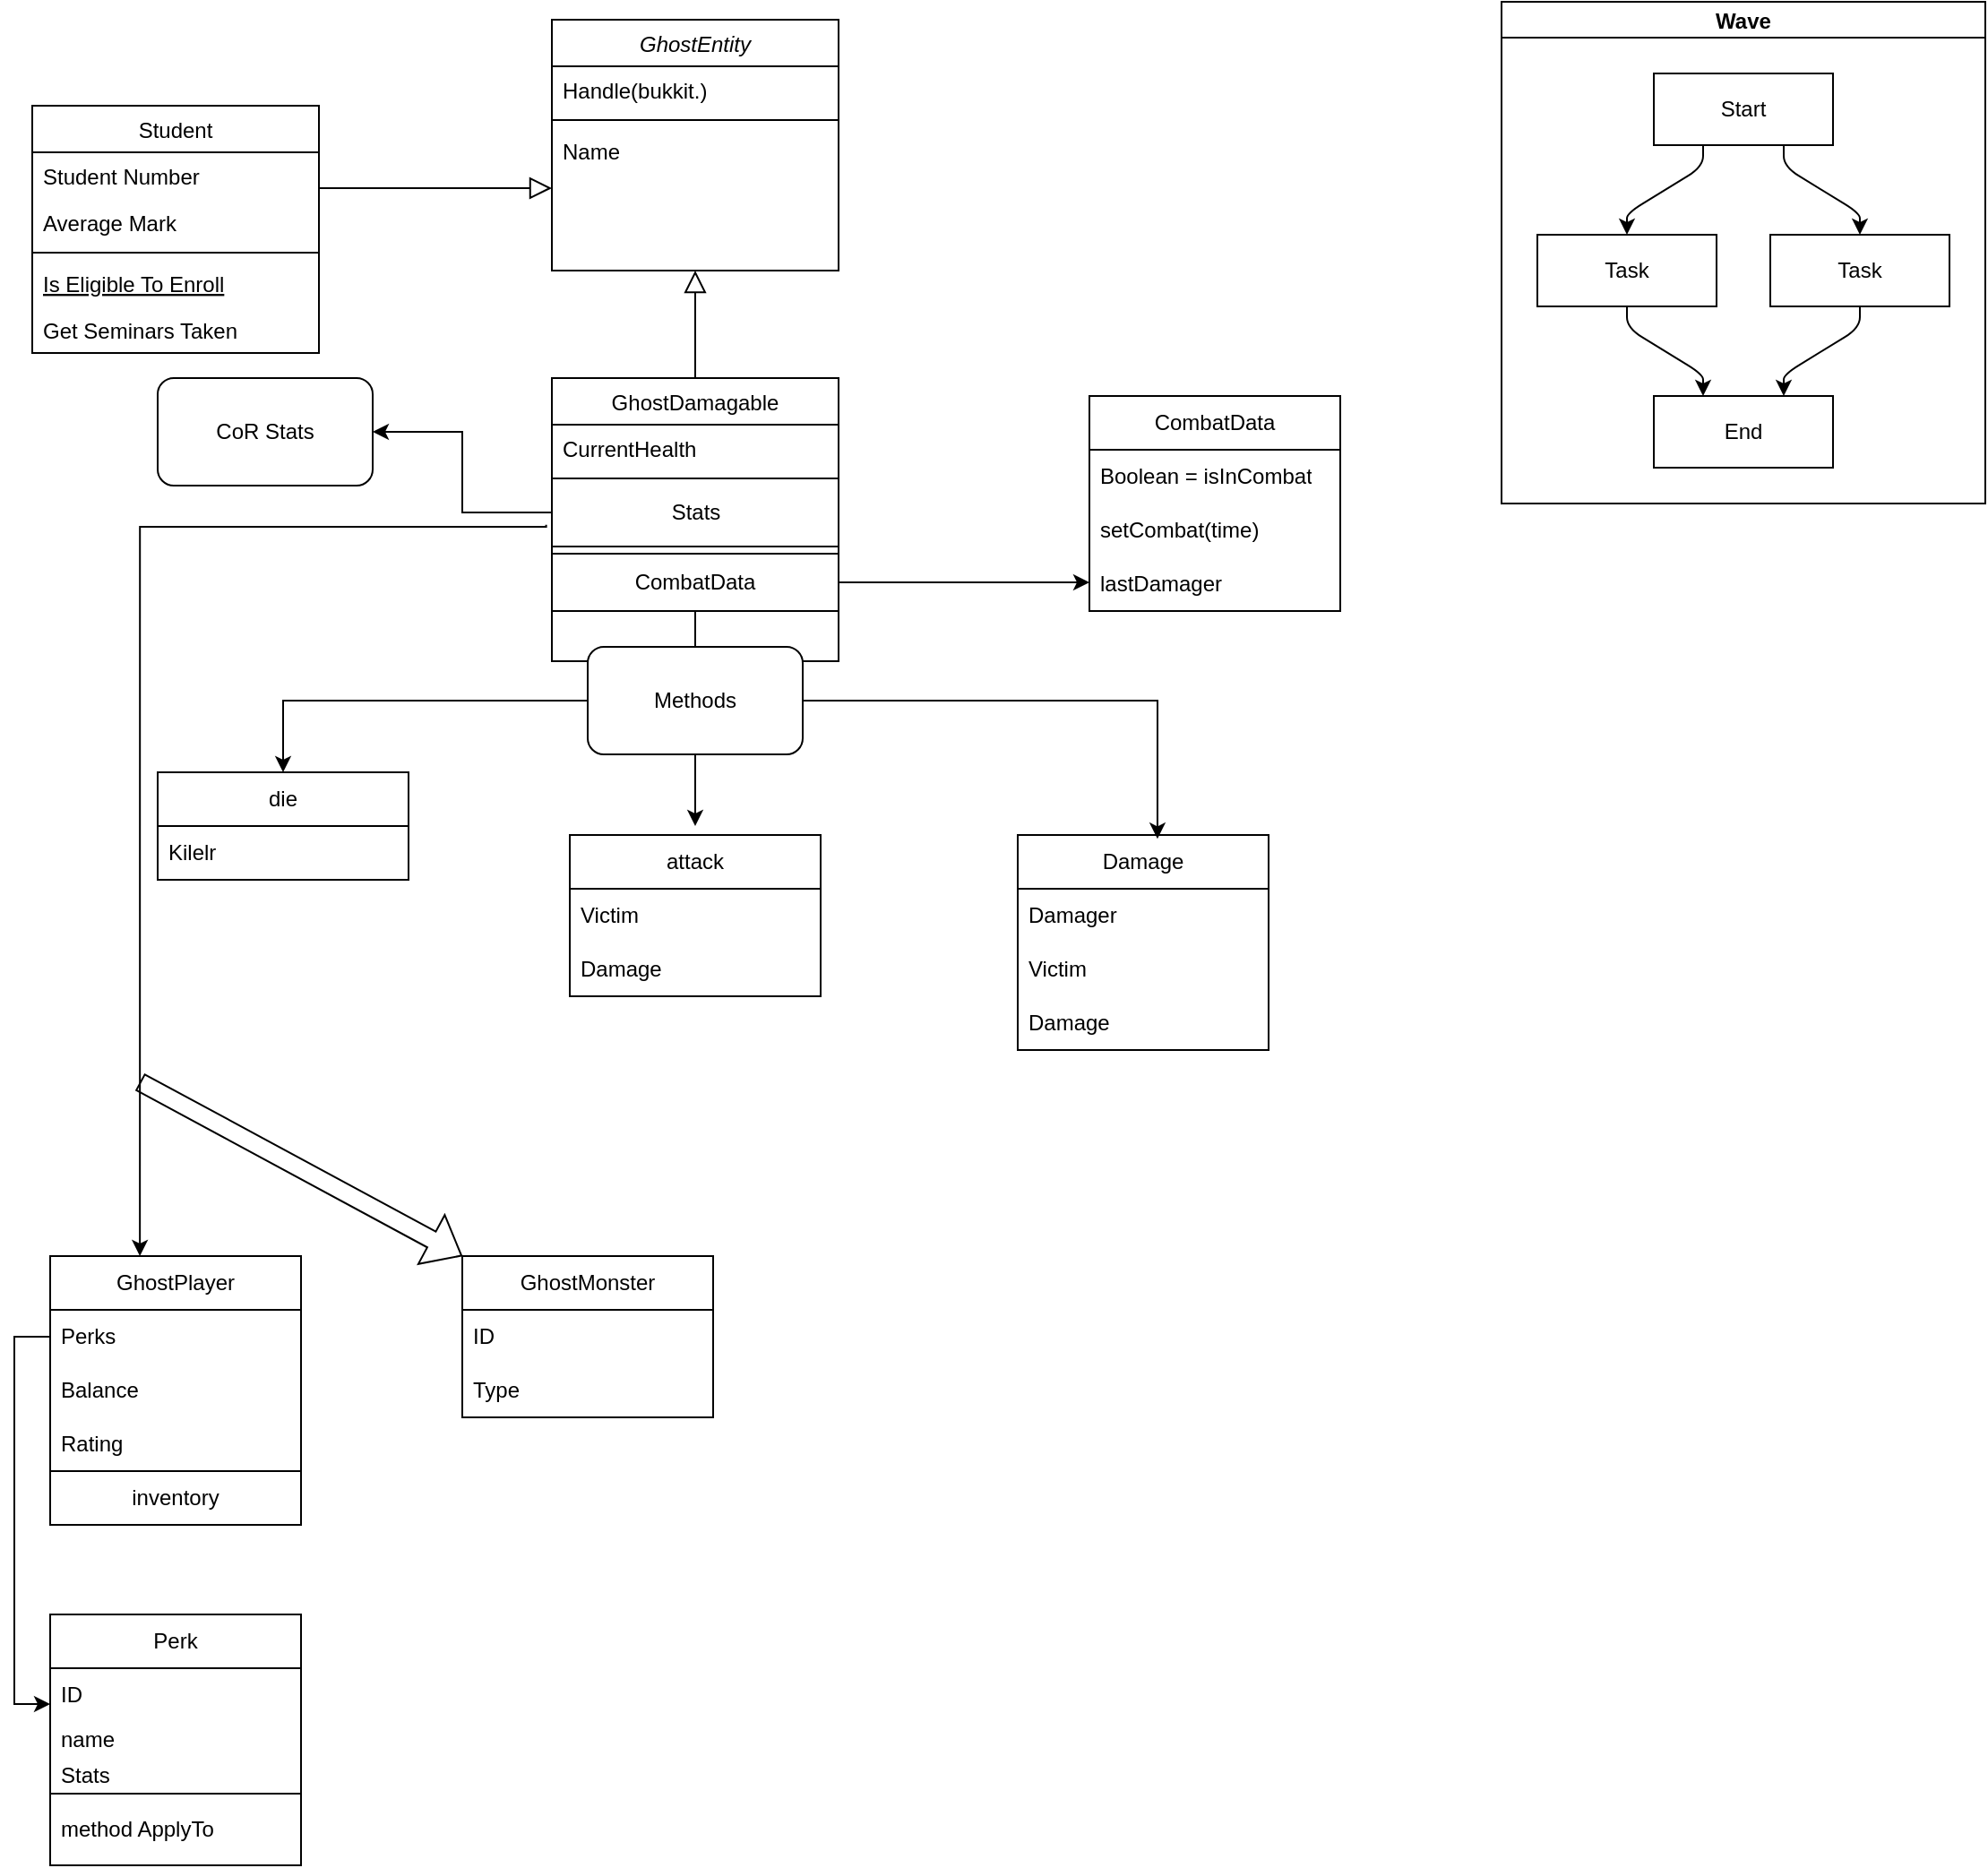 <mxfile version="22.0.8" type="github">
  <diagram id="C5RBs43oDa-KdzZeNtuy" name="Page-1">
    <mxGraphModel dx="2353" dy="1341" grid="1" gridSize="10" guides="1" tooltips="1" connect="1" arrows="1" fold="1" page="1" pageScale="1" pageWidth="827" pageHeight="1169" math="0" shadow="0">
      <root>
        <mxCell id="WIyWlLk6GJQsqaUBKTNV-0" />
        <mxCell id="WIyWlLk6GJQsqaUBKTNV-1" parent="WIyWlLk6GJQsqaUBKTNV-0" />
        <mxCell id="zkfFHV4jXpPFQw0GAbJ--0" value="GhostEntity" style="swimlane;fontStyle=2;align=center;verticalAlign=top;childLayout=stackLayout;horizontal=1;startSize=26;horizontalStack=0;resizeParent=1;resizeLast=0;collapsible=1;marginBottom=0;rounded=0;shadow=0;strokeWidth=1;" parent="WIyWlLk6GJQsqaUBKTNV-1" vertex="1">
          <mxGeometry x="310" y="40" width="160" height="140" as="geometry">
            <mxRectangle x="230" y="140" width="160" height="26" as="alternateBounds" />
          </mxGeometry>
        </mxCell>
        <mxCell id="zkfFHV4jXpPFQw0GAbJ--3" value="Handle(bukkit.)" style="text;align=left;verticalAlign=top;spacingLeft=4;spacingRight=4;overflow=hidden;rotatable=0;points=[[0,0.5],[1,0.5]];portConstraint=eastwest;rounded=0;shadow=0;html=0;" parent="zkfFHV4jXpPFQw0GAbJ--0" vertex="1">
          <mxGeometry y="26" width="160" height="26" as="geometry" />
        </mxCell>
        <mxCell id="zkfFHV4jXpPFQw0GAbJ--4" value="" style="line;html=1;strokeWidth=1;align=left;verticalAlign=middle;spacingTop=-1;spacingLeft=3;spacingRight=3;rotatable=0;labelPosition=right;points=[];portConstraint=eastwest;" parent="zkfFHV4jXpPFQw0GAbJ--0" vertex="1">
          <mxGeometry y="52" width="160" height="8" as="geometry" />
        </mxCell>
        <mxCell id="zkfFHV4jXpPFQw0GAbJ--5" value="Name" style="text;align=left;verticalAlign=top;spacingLeft=4;spacingRight=4;overflow=hidden;rotatable=0;points=[[0,0.5],[1,0.5]];portConstraint=eastwest;" parent="zkfFHV4jXpPFQw0GAbJ--0" vertex="1">
          <mxGeometry y="60" width="160" height="26" as="geometry" />
        </mxCell>
        <mxCell id="zkfFHV4jXpPFQw0GAbJ--6" value="Student" style="swimlane;fontStyle=0;align=center;verticalAlign=top;childLayout=stackLayout;horizontal=1;startSize=26;horizontalStack=0;resizeParent=1;resizeLast=0;collapsible=1;marginBottom=0;rounded=0;shadow=0;strokeWidth=1;" parent="WIyWlLk6GJQsqaUBKTNV-1" vertex="1">
          <mxGeometry x="20" y="88" width="160" height="138" as="geometry">
            <mxRectangle x="130" y="380" width="160" height="26" as="alternateBounds" />
          </mxGeometry>
        </mxCell>
        <mxCell id="zkfFHV4jXpPFQw0GAbJ--7" value="Student Number" style="text;align=left;verticalAlign=top;spacingLeft=4;spacingRight=4;overflow=hidden;rotatable=0;points=[[0,0.5],[1,0.5]];portConstraint=eastwest;" parent="zkfFHV4jXpPFQw0GAbJ--6" vertex="1">
          <mxGeometry y="26" width="160" height="26" as="geometry" />
        </mxCell>
        <mxCell id="zkfFHV4jXpPFQw0GAbJ--8" value="Average Mark" style="text;align=left;verticalAlign=top;spacingLeft=4;spacingRight=4;overflow=hidden;rotatable=0;points=[[0,0.5],[1,0.5]];portConstraint=eastwest;rounded=0;shadow=0;html=0;" parent="zkfFHV4jXpPFQw0GAbJ--6" vertex="1">
          <mxGeometry y="52" width="160" height="26" as="geometry" />
        </mxCell>
        <mxCell id="zkfFHV4jXpPFQw0GAbJ--9" value="" style="line;html=1;strokeWidth=1;align=left;verticalAlign=middle;spacingTop=-1;spacingLeft=3;spacingRight=3;rotatable=0;labelPosition=right;points=[];portConstraint=eastwest;" parent="zkfFHV4jXpPFQw0GAbJ--6" vertex="1">
          <mxGeometry y="78" width="160" height="8" as="geometry" />
        </mxCell>
        <mxCell id="zkfFHV4jXpPFQw0GAbJ--10" value="Is Eligible To Enroll" style="text;align=left;verticalAlign=top;spacingLeft=4;spacingRight=4;overflow=hidden;rotatable=0;points=[[0,0.5],[1,0.5]];portConstraint=eastwest;fontStyle=4" parent="zkfFHV4jXpPFQw0GAbJ--6" vertex="1">
          <mxGeometry y="86" width="160" height="26" as="geometry" />
        </mxCell>
        <mxCell id="zkfFHV4jXpPFQw0GAbJ--11" value="Get Seminars Taken" style="text;align=left;verticalAlign=top;spacingLeft=4;spacingRight=4;overflow=hidden;rotatable=0;points=[[0,0.5],[1,0.5]];portConstraint=eastwest;" parent="zkfFHV4jXpPFQw0GAbJ--6" vertex="1">
          <mxGeometry y="112" width="160" height="26" as="geometry" />
        </mxCell>
        <mxCell id="zkfFHV4jXpPFQw0GAbJ--12" value="" style="endArrow=block;endSize=10;endFill=0;shadow=0;strokeWidth=1;rounded=0;edgeStyle=elbowEdgeStyle;elbow=vertical;" parent="WIyWlLk6GJQsqaUBKTNV-1" source="zkfFHV4jXpPFQw0GAbJ--6" target="zkfFHV4jXpPFQw0GAbJ--0" edge="1">
          <mxGeometry width="160" relative="1" as="geometry">
            <mxPoint x="200" y="203" as="sourcePoint" />
            <mxPoint x="200" y="203" as="targetPoint" />
          </mxGeometry>
        </mxCell>
        <mxCell id="zkfFHV4jXpPFQw0GAbJ--13" value="GhostDamagable" style="swimlane;fontStyle=0;align=center;verticalAlign=top;childLayout=stackLayout;horizontal=1;startSize=26;horizontalStack=0;resizeParent=1;resizeLast=0;collapsible=1;marginBottom=0;rounded=0;shadow=0;strokeWidth=1;" parent="WIyWlLk6GJQsqaUBKTNV-1" vertex="1">
          <mxGeometry x="310" y="240" width="160" height="158" as="geometry">
            <mxRectangle x="340" y="380" width="170" height="26" as="alternateBounds" />
          </mxGeometry>
        </mxCell>
        <mxCell id="zkfFHV4jXpPFQw0GAbJ--14" value="CurrentHealth" style="text;align=left;verticalAlign=top;spacingLeft=4;spacingRight=4;overflow=hidden;rotatable=0;points=[[0,0.5],[1,0.5]];portConstraint=eastwest;" parent="zkfFHV4jXpPFQw0GAbJ--13" vertex="1">
          <mxGeometry y="26" width="160" height="26" as="geometry" />
        </mxCell>
        <mxCell id="zkfFHV4jXpPFQw0GAbJ--15" value="" style="line;html=1;strokeWidth=1;align=left;verticalAlign=middle;spacingTop=-1;spacingLeft=3;spacingRight=3;rotatable=0;labelPosition=right;points=[];portConstraint=eastwest;" parent="zkfFHV4jXpPFQw0GAbJ--13" vertex="1">
          <mxGeometry y="52" width="160" height="8" as="geometry" />
        </mxCell>
        <mxCell id="0GZQwu9XXBpfaa2aNOtD-4" value="Stats" style="text;html=1;align=center;verticalAlign=middle;resizable=0;points=[];autosize=1;strokeColor=none;fillColor=none;" vertex="1" parent="zkfFHV4jXpPFQw0GAbJ--13">
          <mxGeometry y="60" width="160" height="30" as="geometry" />
        </mxCell>
        <mxCell id="0GZQwu9XXBpfaa2aNOtD-16" value="" style="endArrow=none;html=1;rounded=0;" edge="1" parent="zkfFHV4jXpPFQw0GAbJ--13" source="0GZQwu9XXBpfaa2aNOtD-33">
          <mxGeometry width="50" height="50" relative="1" as="geometry">
            <mxPoint x="70" y="170" as="sourcePoint" />
            <mxPoint x="80" y="110" as="targetPoint" />
          </mxGeometry>
        </mxCell>
        <mxCell id="0GZQwu9XXBpfaa2aNOtD-5" value="" style="line;html=1;strokeWidth=1;align=left;verticalAlign=middle;spacingTop=-1;spacingLeft=3;spacingRight=3;rotatable=0;labelPosition=right;points=[];portConstraint=eastwest;" vertex="1" parent="zkfFHV4jXpPFQw0GAbJ--13">
          <mxGeometry y="90" width="160" height="8" as="geometry" />
        </mxCell>
        <mxCell id="0GZQwu9XXBpfaa2aNOtD-36" style="edgeStyle=orthogonalEdgeStyle;rounded=0;orthogonalLoop=1;jettySize=auto;html=1;" edge="1" parent="zkfFHV4jXpPFQw0GAbJ--13" source="0GZQwu9XXBpfaa2aNOtD-33">
          <mxGeometry relative="1" as="geometry">
            <mxPoint x="300" y="114.0" as="targetPoint" />
          </mxGeometry>
        </mxCell>
        <mxCell id="0GZQwu9XXBpfaa2aNOtD-33" value="CombatData" style="whiteSpace=wrap;html=1;" vertex="1" parent="zkfFHV4jXpPFQw0GAbJ--13">
          <mxGeometry y="98" width="160" height="32" as="geometry" />
        </mxCell>
        <mxCell id="zkfFHV4jXpPFQw0GAbJ--16" value="" style="endArrow=block;endSize=10;endFill=0;shadow=0;strokeWidth=1;rounded=0;edgeStyle=elbowEdgeStyle;elbow=vertical;" parent="WIyWlLk6GJQsqaUBKTNV-1" source="zkfFHV4jXpPFQw0GAbJ--13" target="zkfFHV4jXpPFQw0GAbJ--0" edge="1">
          <mxGeometry width="160" relative="1" as="geometry">
            <mxPoint x="210" y="373" as="sourcePoint" />
            <mxPoint x="310" y="271" as="targetPoint" />
          </mxGeometry>
        </mxCell>
        <mxCell id="0GZQwu9XXBpfaa2aNOtD-2" value="CoR Stats" style="rounded=1;whiteSpace=wrap;html=1;" vertex="1" parent="WIyWlLk6GJQsqaUBKTNV-1">
          <mxGeometry x="90" y="240" width="120" height="60" as="geometry" />
        </mxCell>
        <mxCell id="0GZQwu9XXBpfaa2aNOtD-9" value="Damage" style="swimlane;fontStyle=0;childLayout=stackLayout;horizontal=1;startSize=30;horizontalStack=0;resizeParent=1;resizeParentMax=0;resizeLast=0;collapsible=1;marginBottom=0;whiteSpace=wrap;html=1;" vertex="1" parent="WIyWlLk6GJQsqaUBKTNV-1">
          <mxGeometry x="570" y="495" width="140" height="120" as="geometry" />
        </mxCell>
        <mxCell id="0GZQwu9XXBpfaa2aNOtD-10" value="Damager&lt;span style=&quot;white-space: pre;&quot;&gt;&#x9;&lt;/span&gt;" style="text;strokeColor=none;fillColor=none;align=left;verticalAlign=middle;spacingLeft=4;spacingRight=4;overflow=hidden;points=[[0,0.5],[1,0.5]];portConstraint=eastwest;rotatable=0;whiteSpace=wrap;html=1;" vertex="1" parent="0GZQwu9XXBpfaa2aNOtD-9">
          <mxGeometry y="30" width="140" height="30" as="geometry" />
        </mxCell>
        <mxCell id="0GZQwu9XXBpfaa2aNOtD-11" value="Victim" style="text;strokeColor=none;fillColor=none;align=left;verticalAlign=middle;spacingLeft=4;spacingRight=4;overflow=hidden;points=[[0,0.5],[1,0.5]];portConstraint=eastwest;rotatable=0;whiteSpace=wrap;html=1;" vertex="1" parent="0GZQwu9XXBpfaa2aNOtD-9">
          <mxGeometry y="60" width="140" height="30" as="geometry" />
        </mxCell>
        <mxCell id="0GZQwu9XXBpfaa2aNOtD-12" value="Damage" style="text;strokeColor=none;fillColor=none;align=left;verticalAlign=middle;spacingLeft=4;spacingRight=4;overflow=hidden;points=[[0,0.5],[1,0.5]];portConstraint=eastwest;rotatable=0;whiteSpace=wrap;html=1;" vertex="1" parent="0GZQwu9XXBpfaa2aNOtD-9">
          <mxGeometry y="90" width="140" height="30" as="geometry" />
        </mxCell>
        <mxCell id="0GZQwu9XXBpfaa2aNOtD-30" style="edgeStyle=orthogonalEdgeStyle;rounded=0;orthogonalLoop=1;jettySize=auto;html=1;" edge="1" parent="WIyWlLk6GJQsqaUBKTNV-1" source="0GZQwu9XXBpfaa2aNOtD-13" target="0GZQwu9XXBpfaa2aNOtD-27">
          <mxGeometry relative="1" as="geometry" />
        </mxCell>
        <mxCell id="0GZQwu9XXBpfaa2aNOtD-31" style="edgeStyle=orthogonalEdgeStyle;rounded=0;orthogonalLoop=1;jettySize=auto;html=1;" edge="1" parent="WIyWlLk6GJQsqaUBKTNV-1" source="0GZQwu9XXBpfaa2aNOtD-13">
          <mxGeometry relative="1" as="geometry">
            <mxPoint x="390" y="490" as="targetPoint" />
          </mxGeometry>
        </mxCell>
        <mxCell id="0GZQwu9XXBpfaa2aNOtD-13" value="Methods&lt;br&gt;" style="rounded=1;whiteSpace=wrap;html=1;" vertex="1" parent="WIyWlLk6GJQsqaUBKTNV-1">
          <mxGeometry x="330" y="390" width="120" height="60" as="geometry" />
        </mxCell>
        <mxCell id="0GZQwu9XXBpfaa2aNOtD-22" value="attack" style="swimlane;fontStyle=0;childLayout=stackLayout;horizontal=1;startSize=30;horizontalStack=0;resizeParent=1;resizeParentMax=0;resizeLast=0;collapsible=1;marginBottom=0;whiteSpace=wrap;html=1;" vertex="1" parent="WIyWlLk6GJQsqaUBKTNV-1">
          <mxGeometry x="320" y="495" width="140" height="90" as="geometry" />
        </mxCell>
        <mxCell id="0GZQwu9XXBpfaa2aNOtD-24" value="Victim" style="text;strokeColor=none;fillColor=none;align=left;verticalAlign=middle;spacingLeft=4;spacingRight=4;overflow=hidden;points=[[0,0.5],[1,0.5]];portConstraint=eastwest;rotatable=0;whiteSpace=wrap;html=1;" vertex="1" parent="0GZQwu9XXBpfaa2aNOtD-22">
          <mxGeometry y="30" width="140" height="30" as="geometry" />
        </mxCell>
        <mxCell id="0GZQwu9XXBpfaa2aNOtD-25" value="Damage" style="text;strokeColor=none;fillColor=none;align=left;verticalAlign=middle;spacingLeft=4;spacingRight=4;overflow=hidden;points=[[0,0.5],[1,0.5]];portConstraint=eastwest;rotatable=0;whiteSpace=wrap;html=1;" vertex="1" parent="0GZQwu9XXBpfaa2aNOtD-22">
          <mxGeometry y="60" width="140" height="30" as="geometry" />
        </mxCell>
        <mxCell id="0GZQwu9XXBpfaa2aNOtD-27" value="die&lt;br&gt;" style="swimlane;fontStyle=0;childLayout=stackLayout;horizontal=1;startSize=30;horizontalStack=0;resizeParent=1;resizeParentMax=0;resizeLast=0;collapsible=1;marginBottom=0;whiteSpace=wrap;html=1;" vertex="1" parent="WIyWlLk6GJQsqaUBKTNV-1">
          <mxGeometry x="90" y="460" width="140" height="60" as="geometry" />
        </mxCell>
        <mxCell id="0GZQwu9XXBpfaa2aNOtD-28" value="Kilelr&lt;br&gt;" style="text;strokeColor=none;fillColor=none;align=left;verticalAlign=middle;spacingLeft=4;spacingRight=4;overflow=hidden;points=[[0,0.5],[1,0.5]];portConstraint=eastwest;rotatable=0;whiteSpace=wrap;html=1;" vertex="1" parent="0GZQwu9XXBpfaa2aNOtD-27">
          <mxGeometry y="30" width="140" height="30" as="geometry" />
        </mxCell>
        <mxCell id="0GZQwu9XXBpfaa2aNOtD-32" style="edgeStyle=orthogonalEdgeStyle;rounded=0;orthogonalLoop=1;jettySize=auto;html=1;entryX=0.557;entryY=0.018;entryDx=0;entryDy=0;entryPerimeter=0;" edge="1" parent="WIyWlLk6GJQsqaUBKTNV-1" source="0GZQwu9XXBpfaa2aNOtD-13" target="0GZQwu9XXBpfaa2aNOtD-9">
          <mxGeometry relative="1" as="geometry" />
        </mxCell>
        <mxCell id="0GZQwu9XXBpfaa2aNOtD-34" value="" style="endArrow=none;html=1;rounded=0;" edge="1" parent="WIyWlLk6GJQsqaUBKTNV-1" source="0GZQwu9XXBpfaa2aNOtD-13" target="0GZQwu9XXBpfaa2aNOtD-33">
          <mxGeometry width="50" height="50" relative="1" as="geometry">
            <mxPoint x="700" y="630" as="sourcePoint" />
            <mxPoint x="700" y="590" as="targetPoint" />
          </mxGeometry>
        </mxCell>
        <mxCell id="0GZQwu9XXBpfaa2aNOtD-37" value="CombatData" style="swimlane;fontStyle=0;childLayout=stackLayout;horizontal=1;startSize=30;horizontalStack=0;resizeParent=1;resizeParentMax=0;resizeLast=0;collapsible=1;marginBottom=0;whiteSpace=wrap;html=1;" vertex="1" parent="WIyWlLk6GJQsqaUBKTNV-1">
          <mxGeometry x="610" y="250" width="140" height="120" as="geometry" />
        </mxCell>
        <mxCell id="0GZQwu9XXBpfaa2aNOtD-38" value="Boolean = isInCombat&lt;br&gt;" style="text;strokeColor=none;fillColor=none;align=left;verticalAlign=middle;spacingLeft=4;spacingRight=4;overflow=hidden;points=[[0,0.5],[1,0.5]];portConstraint=eastwest;rotatable=0;whiteSpace=wrap;html=1;" vertex="1" parent="0GZQwu9XXBpfaa2aNOtD-37">
          <mxGeometry y="30" width="140" height="30" as="geometry" />
        </mxCell>
        <mxCell id="0GZQwu9XXBpfaa2aNOtD-39" value="setCombat(time)" style="text;strokeColor=none;fillColor=none;align=left;verticalAlign=middle;spacingLeft=4;spacingRight=4;overflow=hidden;points=[[0,0.5],[1,0.5]];portConstraint=eastwest;rotatable=0;whiteSpace=wrap;html=1;" vertex="1" parent="0GZQwu9XXBpfaa2aNOtD-37">
          <mxGeometry y="60" width="140" height="30" as="geometry" />
        </mxCell>
        <mxCell id="0GZQwu9XXBpfaa2aNOtD-40" value="lastDamager" style="text;strokeColor=none;fillColor=none;align=left;verticalAlign=middle;spacingLeft=4;spacingRight=4;overflow=hidden;points=[[0,0.5],[1,0.5]];portConstraint=eastwest;rotatable=0;whiteSpace=wrap;html=1;" vertex="1" parent="0GZQwu9XXBpfaa2aNOtD-37">
          <mxGeometry y="90" width="140" height="30" as="geometry" />
        </mxCell>
        <mxCell id="0GZQwu9XXBpfaa2aNOtD-41" style="edgeStyle=orthogonalEdgeStyle;rounded=0;orthogonalLoop=1;jettySize=auto;html=1;entryX=1;entryY=0.5;entryDx=0;entryDy=0;" edge="1" parent="WIyWlLk6GJQsqaUBKTNV-1" source="0GZQwu9XXBpfaa2aNOtD-4" target="0GZQwu9XXBpfaa2aNOtD-2">
          <mxGeometry relative="1" as="geometry" />
        </mxCell>
        <mxCell id="0GZQwu9XXBpfaa2aNOtD-42" value="GhostPlayer" style="swimlane;fontStyle=0;childLayout=stackLayout;horizontal=1;startSize=30;horizontalStack=0;resizeParent=1;resizeParentMax=0;resizeLast=0;collapsible=1;marginBottom=0;whiteSpace=wrap;html=1;" vertex="1" parent="WIyWlLk6GJQsqaUBKTNV-1">
          <mxGeometry x="30" y="730" width="140" height="120" as="geometry" />
        </mxCell>
        <mxCell id="0GZQwu9XXBpfaa2aNOtD-43" value="Perks" style="text;strokeColor=none;fillColor=none;align=left;verticalAlign=middle;spacingLeft=4;spacingRight=4;overflow=hidden;points=[[0,0.5],[1,0.5]];portConstraint=eastwest;rotatable=0;whiteSpace=wrap;html=1;" vertex="1" parent="0GZQwu9XXBpfaa2aNOtD-42">
          <mxGeometry y="30" width="140" height="30" as="geometry" />
        </mxCell>
        <mxCell id="0GZQwu9XXBpfaa2aNOtD-44" value="Balance" style="text;strokeColor=none;fillColor=none;align=left;verticalAlign=middle;spacingLeft=4;spacingRight=4;overflow=hidden;points=[[0,0.5],[1,0.5]];portConstraint=eastwest;rotatable=0;whiteSpace=wrap;html=1;" vertex="1" parent="0GZQwu9XXBpfaa2aNOtD-42">
          <mxGeometry y="60" width="140" height="30" as="geometry" />
        </mxCell>
        <mxCell id="0GZQwu9XXBpfaa2aNOtD-45" value="Rating" style="text;strokeColor=none;fillColor=none;align=left;verticalAlign=middle;spacingLeft=4;spacingRight=4;overflow=hidden;points=[[0,0.5],[1,0.5]];portConstraint=eastwest;rotatable=0;whiteSpace=wrap;html=1;" vertex="1" parent="0GZQwu9XXBpfaa2aNOtD-42">
          <mxGeometry y="90" width="140" height="30" as="geometry" />
        </mxCell>
        <mxCell id="0GZQwu9XXBpfaa2aNOtD-46" value="GhostMonster" style="swimlane;fontStyle=0;childLayout=stackLayout;horizontal=1;startSize=30;horizontalStack=0;resizeParent=1;resizeParentMax=0;resizeLast=0;collapsible=1;marginBottom=0;whiteSpace=wrap;html=1;" vertex="1" parent="WIyWlLk6GJQsqaUBKTNV-1">
          <mxGeometry x="260" y="730" width="140" height="90" as="geometry" />
        </mxCell>
        <mxCell id="0GZQwu9XXBpfaa2aNOtD-47" value="ID" style="text;strokeColor=none;fillColor=none;align=left;verticalAlign=middle;spacingLeft=4;spacingRight=4;overflow=hidden;points=[[0,0.5],[1,0.5]];portConstraint=eastwest;rotatable=0;whiteSpace=wrap;html=1;" vertex="1" parent="0GZQwu9XXBpfaa2aNOtD-46">
          <mxGeometry y="30" width="140" height="30" as="geometry" />
        </mxCell>
        <mxCell id="0GZQwu9XXBpfaa2aNOtD-48" value="Type" style="text;strokeColor=none;fillColor=none;align=left;verticalAlign=middle;spacingLeft=4;spacingRight=4;overflow=hidden;points=[[0,0.5],[1,0.5]];portConstraint=eastwest;rotatable=0;whiteSpace=wrap;html=1;" vertex="1" parent="0GZQwu9XXBpfaa2aNOtD-46">
          <mxGeometry y="60" width="140" height="30" as="geometry" />
        </mxCell>
        <mxCell id="0GZQwu9XXBpfaa2aNOtD-50" style="edgeStyle=orthogonalEdgeStyle;rounded=0;orthogonalLoop=1;jettySize=auto;html=1;entryX=0.416;entryY=-0.036;entryDx=0;entryDy=0;entryPerimeter=0;exitX=-0.02;exitY=0.731;exitDx=0;exitDy=0;exitPerimeter=0;" edge="1" parent="WIyWlLk6GJQsqaUBKTNV-1" source="0GZQwu9XXBpfaa2aNOtD-4">
          <mxGeometry relative="1" as="geometry">
            <mxPoint x="301.83" y="323.32" as="sourcePoint" />
            <mxPoint x="80.07" y="730.0" as="targetPoint" />
            <Array as="points">
              <mxPoint x="307" y="323" />
              <mxPoint x="80" y="323" />
            </Array>
          </mxGeometry>
        </mxCell>
        <mxCell id="0GZQwu9XXBpfaa2aNOtD-51" value="" style="shape=flexArrow;endArrow=classic;html=1;rounded=0;" edge="1" parent="WIyWlLk6GJQsqaUBKTNV-1">
          <mxGeometry width="50" height="50" relative="1" as="geometry">
            <mxPoint x="80" y="632.8" as="sourcePoint" />
            <mxPoint x="260" y="730" as="targetPoint" />
          </mxGeometry>
        </mxCell>
        <mxCell id="0GZQwu9XXBpfaa2aNOtD-58" style="edgeStyle=orthogonalEdgeStyle;rounded=0;orthogonalLoop=1;jettySize=auto;html=1;entryX=0;entryY=0.5;entryDx=0;entryDy=0;" edge="1" parent="WIyWlLk6GJQsqaUBKTNV-1" source="0GZQwu9XXBpfaa2aNOtD-43" target="0GZQwu9XXBpfaa2aNOtD-54">
          <mxGeometry relative="1" as="geometry" />
        </mxCell>
        <mxCell id="0GZQwu9XXBpfaa2aNOtD-60" value="" style="swimlane;startSize=0;" vertex="1" parent="WIyWlLk6GJQsqaUBKTNV-1">
          <mxGeometry x="30" y="930" width="140" height="140" as="geometry" />
        </mxCell>
        <mxCell id="0GZQwu9XXBpfaa2aNOtD-59" value="method ApplyTo" style="text;strokeColor=none;fillColor=none;align=left;verticalAlign=middle;spacingLeft=4;spacingRight=4;overflow=hidden;points=[[0,0.5],[1,0.5]];portConstraint=eastwest;rotatable=0;whiteSpace=wrap;html=1;" vertex="1" parent="0GZQwu9XXBpfaa2aNOtD-60">
          <mxGeometry y="100" width="140" height="40" as="geometry" />
        </mxCell>
        <mxCell id="0GZQwu9XXBpfaa2aNOtD-54" value="Perk&lt;br&gt;" style="swimlane;fontStyle=0;childLayout=stackLayout;horizontal=1;startSize=30;horizontalStack=0;resizeParent=1;resizeParentMax=0;resizeLast=0;collapsible=1;marginBottom=0;whiteSpace=wrap;html=1;" vertex="1" parent="0GZQwu9XXBpfaa2aNOtD-60">
          <mxGeometry width="140" height="100" as="geometry" />
        </mxCell>
        <mxCell id="0GZQwu9XXBpfaa2aNOtD-55" value="ID" style="text;strokeColor=none;fillColor=none;align=left;verticalAlign=middle;spacingLeft=4;spacingRight=4;overflow=hidden;points=[[0,0.5],[1,0.5]];portConstraint=eastwest;rotatable=0;whiteSpace=wrap;html=1;" vertex="1" parent="0GZQwu9XXBpfaa2aNOtD-54">
          <mxGeometry y="30" width="140" height="30" as="geometry" />
        </mxCell>
        <mxCell id="0GZQwu9XXBpfaa2aNOtD-56" value="name&lt;br&gt;" style="text;strokeColor=none;fillColor=none;align=left;verticalAlign=middle;spacingLeft=4;spacingRight=4;overflow=hidden;points=[[0,0.5],[1,0.5]];portConstraint=eastwest;rotatable=0;whiteSpace=wrap;html=1;" vertex="1" parent="0GZQwu9XXBpfaa2aNOtD-54">
          <mxGeometry y="60" width="140" height="20" as="geometry" />
        </mxCell>
        <mxCell id="0GZQwu9XXBpfaa2aNOtD-57" value="Stats" style="text;strokeColor=none;fillColor=none;align=left;verticalAlign=middle;spacingLeft=4;spacingRight=4;overflow=hidden;points=[[0,0.5],[1,0.5]];portConstraint=eastwest;rotatable=0;whiteSpace=wrap;html=1;" vertex="1" parent="0GZQwu9XXBpfaa2aNOtD-54">
          <mxGeometry y="80" width="140" height="20" as="geometry" />
        </mxCell>
        <mxCell id="0GZQwu9XXBpfaa2aNOtD-62" value="inventory&lt;br&gt;" style="whiteSpace=wrap;html=1;" vertex="1" parent="WIyWlLk6GJQsqaUBKTNV-1">
          <mxGeometry x="30" y="850" width="140" height="30" as="geometry" />
        </mxCell>
        <mxCell id="0GZQwu9XXBpfaa2aNOtD-63" value="Wave" style="swimlane;startSize=20;horizontal=1;childLayout=flowLayout;flowOrientation=north;resizable=0;interRankCellSpacing=50;containerType=tree;fontSize=12;" vertex="1" parent="WIyWlLk6GJQsqaUBKTNV-1">
          <mxGeometry x="840" y="30" width="270" height="280" as="geometry" />
        </mxCell>
        <mxCell id="0GZQwu9XXBpfaa2aNOtD-64" value="Start" style="whiteSpace=wrap;html=1;" vertex="1" parent="0GZQwu9XXBpfaa2aNOtD-63">
          <mxGeometry x="85" y="40" width="100" height="40" as="geometry" />
        </mxCell>
        <mxCell id="0GZQwu9XXBpfaa2aNOtD-65" value="Task" style="whiteSpace=wrap;html=1;" vertex="1" parent="0GZQwu9XXBpfaa2aNOtD-63">
          <mxGeometry x="20" y="130" width="100" height="40" as="geometry" />
        </mxCell>
        <mxCell id="0GZQwu9XXBpfaa2aNOtD-66" value="" style="html=1;rounded=1;curved=0;sourcePerimeterSpacing=0;targetPerimeterSpacing=0;startSize=6;endSize=6;noEdgeStyle=1;orthogonal=1;" edge="1" parent="0GZQwu9XXBpfaa2aNOtD-63" source="0GZQwu9XXBpfaa2aNOtD-64" target="0GZQwu9XXBpfaa2aNOtD-65">
          <mxGeometry relative="1" as="geometry">
            <Array as="points">
              <mxPoint x="112.5" y="92" />
              <mxPoint x="70" y="118" />
            </Array>
          </mxGeometry>
        </mxCell>
        <mxCell id="0GZQwu9XXBpfaa2aNOtD-67" value="Task" style="whiteSpace=wrap;html=1;" vertex="1" parent="0GZQwu9XXBpfaa2aNOtD-63">
          <mxGeometry x="150" y="130" width="100" height="40" as="geometry" />
        </mxCell>
        <mxCell id="0GZQwu9XXBpfaa2aNOtD-68" value="" style="html=1;rounded=1;curved=0;sourcePerimeterSpacing=0;targetPerimeterSpacing=0;startSize=6;endSize=6;noEdgeStyle=1;orthogonal=1;" edge="1" parent="0GZQwu9XXBpfaa2aNOtD-63" source="0GZQwu9XXBpfaa2aNOtD-64" target="0GZQwu9XXBpfaa2aNOtD-67">
          <mxGeometry relative="1" as="geometry">
            <Array as="points">
              <mxPoint x="157.5" y="92" />
              <mxPoint x="200" y="118" />
            </Array>
          </mxGeometry>
        </mxCell>
        <mxCell id="0GZQwu9XXBpfaa2aNOtD-69" value="End" style="whiteSpace=wrap;html=1;" vertex="1" parent="0GZQwu9XXBpfaa2aNOtD-63">
          <mxGeometry x="85" y="220" width="100" height="40" as="geometry" />
        </mxCell>
        <mxCell id="0GZQwu9XXBpfaa2aNOtD-70" value="" style="html=1;rounded=1;curved=0;sourcePerimeterSpacing=0;targetPerimeterSpacing=0;startSize=6;endSize=6;noEdgeStyle=1;orthogonal=1;" edge="1" parent="0GZQwu9XXBpfaa2aNOtD-63" source="0GZQwu9XXBpfaa2aNOtD-65" target="0GZQwu9XXBpfaa2aNOtD-69">
          <mxGeometry relative="1" as="geometry">
            <Array as="points">
              <mxPoint x="70" y="182" />
              <mxPoint x="112.5" y="208" />
            </Array>
          </mxGeometry>
        </mxCell>
        <mxCell id="0GZQwu9XXBpfaa2aNOtD-71" value="" style="html=1;rounded=1;curved=0;sourcePerimeterSpacing=0;targetPerimeterSpacing=0;startSize=6;endSize=6;noEdgeStyle=1;orthogonal=1;" edge="1" parent="0GZQwu9XXBpfaa2aNOtD-63" source="0GZQwu9XXBpfaa2aNOtD-67" target="0GZQwu9XXBpfaa2aNOtD-69">
          <mxGeometry relative="1" as="geometry">
            <Array as="points">
              <mxPoint x="200" y="182" />
              <mxPoint x="157.5" y="208" />
            </Array>
          </mxGeometry>
        </mxCell>
      </root>
    </mxGraphModel>
  </diagram>
</mxfile>

